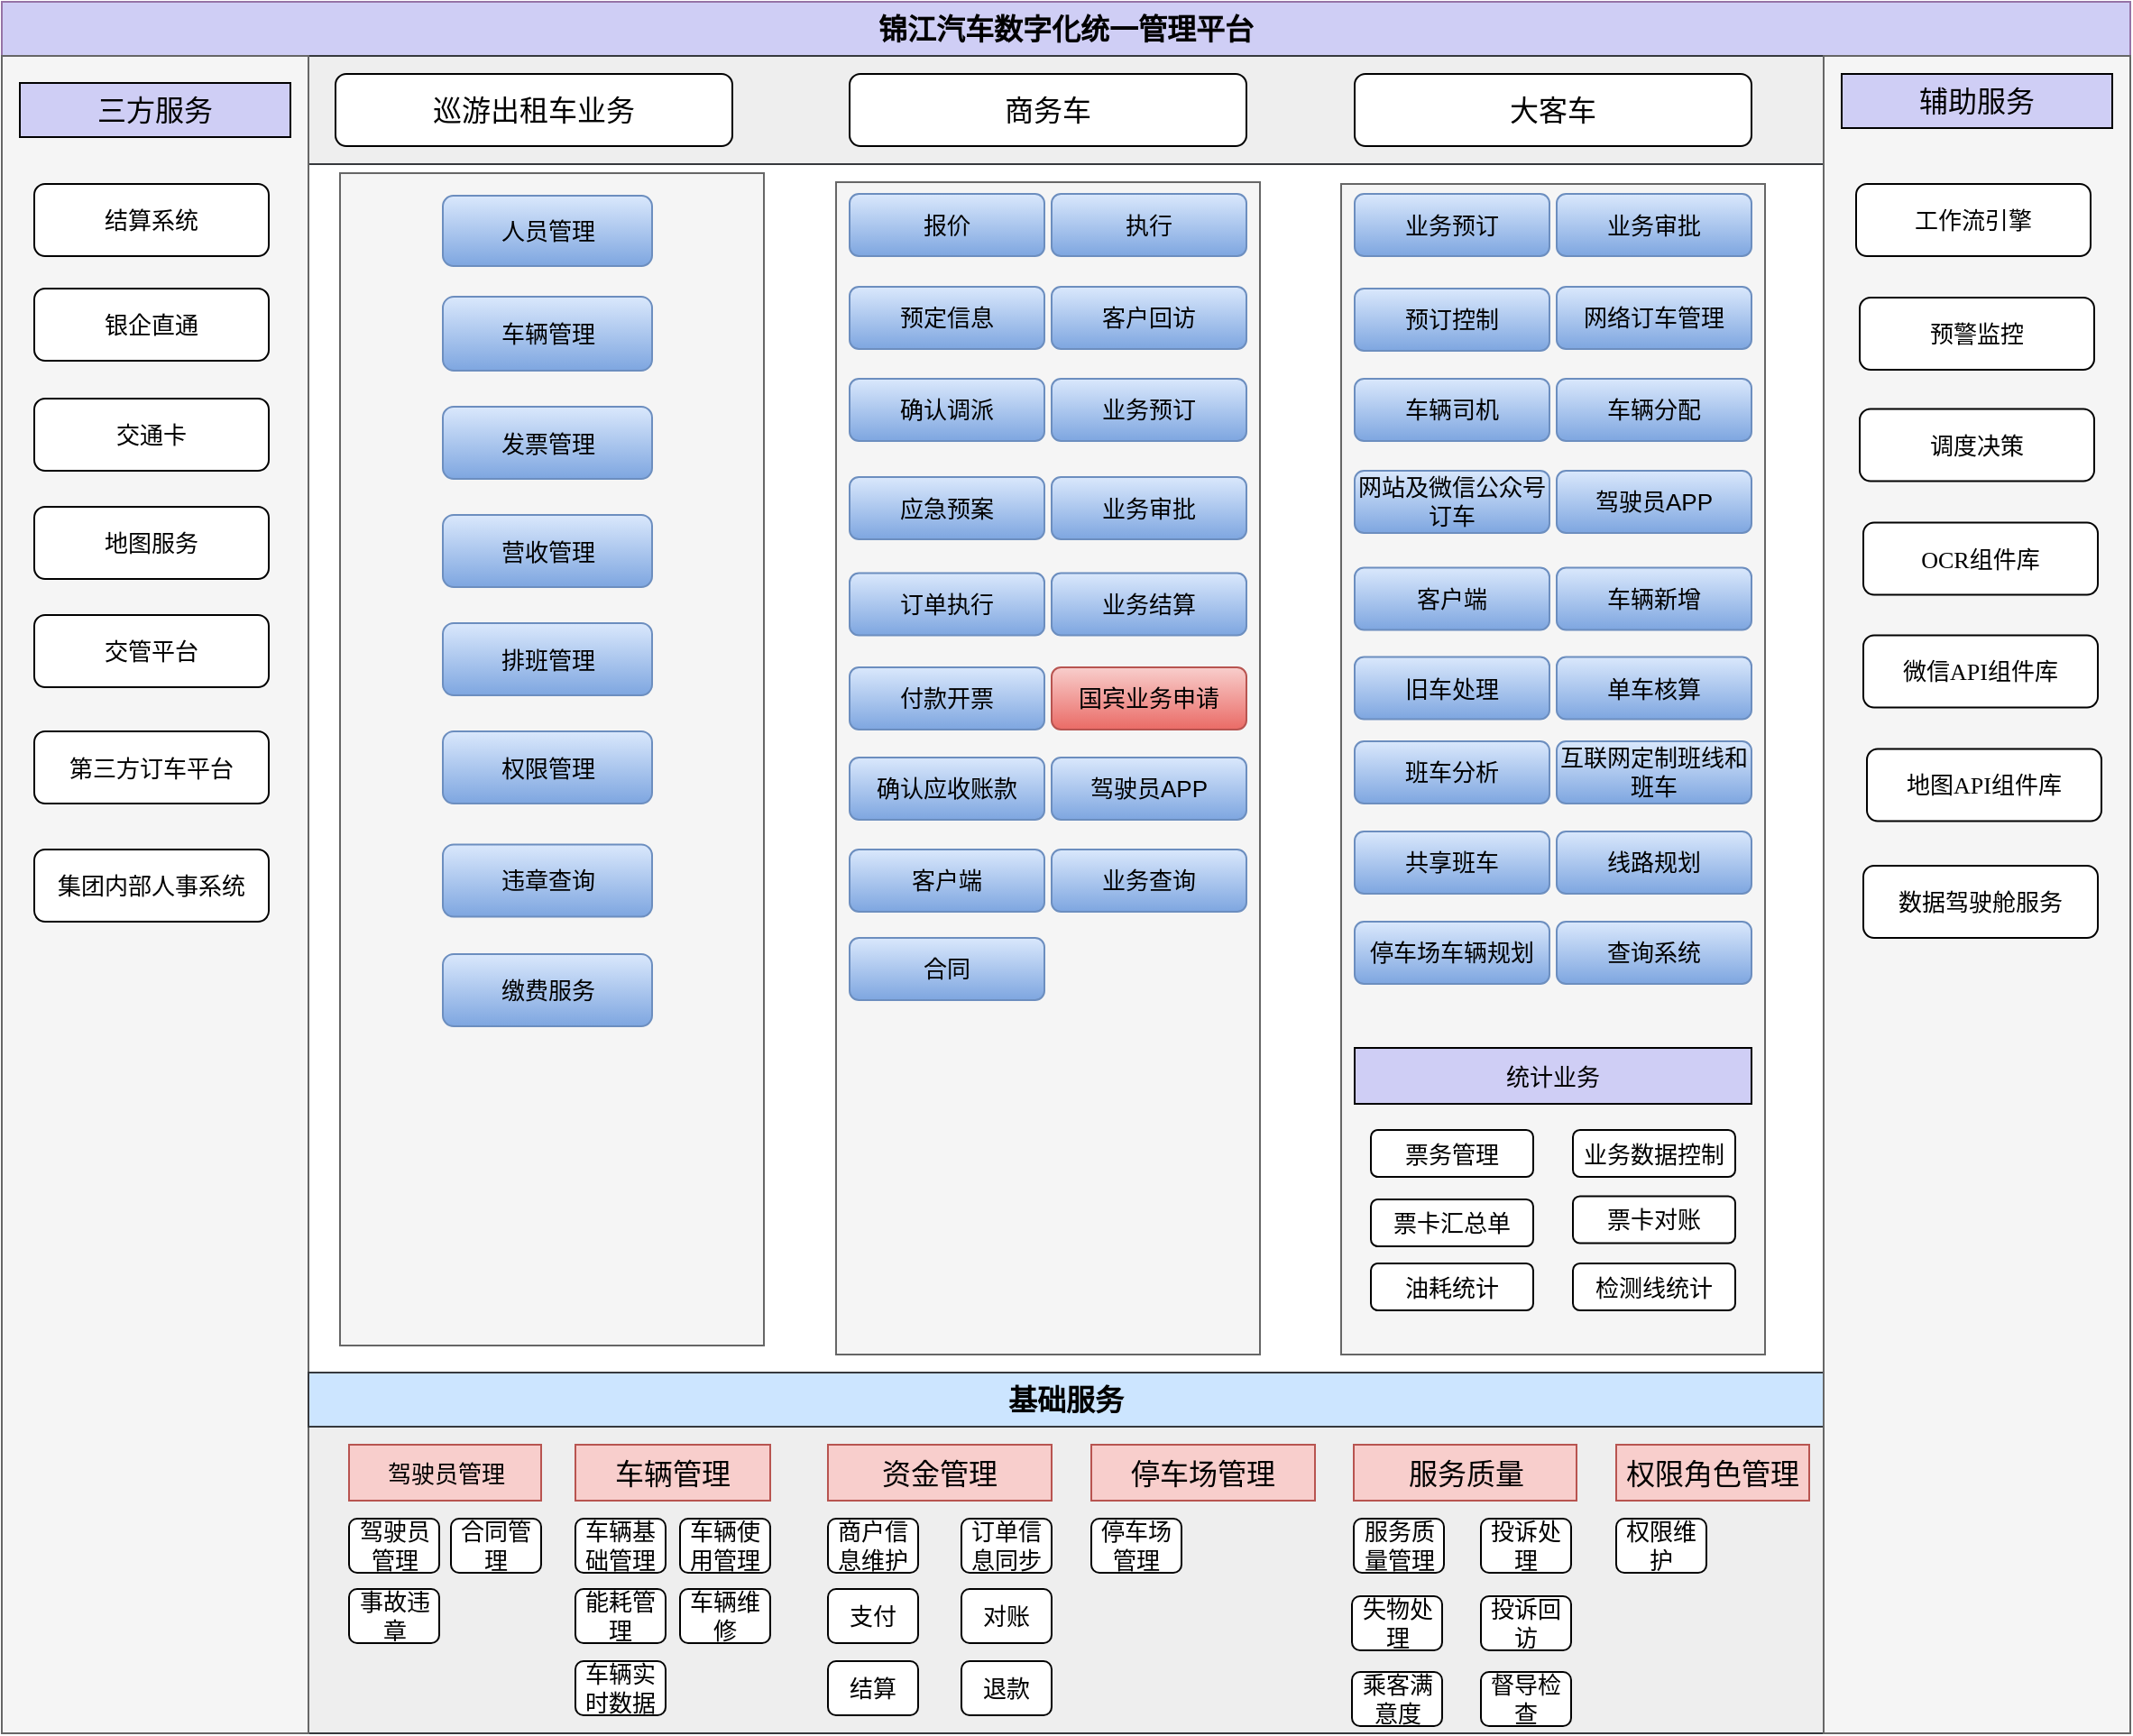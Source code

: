 <mxfile version="17.4.6" type="github">
  <diagram id="PbEHLwvle0bfFOzdE0RF" name="第 1 页">
    <mxGraphModel dx="1422" dy="762" grid="0" gridSize="10" guides="1" tooltips="1" connect="1" arrows="1" fold="1" page="0" pageScale="1" pageWidth="827" pageHeight="1169" math="0" shadow="0">
      <root>
        <mxCell id="0" />
        <mxCell id="1" parent="0" />
        <mxCell id="bQanzyuvM3PR-ToL9I3--1" value="" style="rounded=0;whiteSpace=wrap;html=1;" parent="1" vertex="1">
          <mxGeometry x="220" y="90" width="990" height="960" as="geometry" />
        </mxCell>
        <mxCell id="bQanzyuvM3PR-ToL9I3--2" value="锦江汽车数字化统一管理平台" style="rounded=0;whiteSpace=wrap;html=1;fillColor=#CFCEF5;strokeColor=#9673a6;fontStyle=1;fontSize=16;" parent="1" vertex="1">
          <mxGeometry x="200" y="90" width="1180" height="30" as="geometry" />
        </mxCell>
        <mxCell id="bQanzyuvM3PR-ToL9I3--3" value="" style="rounded=0;whiteSpace=wrap;html=1;fontSize=16;fillColor=#eeeeee;strokeColor=#36393d;" parent="1" vertex="1">
          <mxGeometry x="220" y="120" width="990" height="60" as="geometry" />
        </mxCell>
        <mxCell id="bQanzyuvM3PR-ToL9I3--5" value="巡游出租车业务" style="rounded=1;whiteSpace=wrap;html=1;fontSize=16;" parent="1" vertex="1">
          <mxGeometry x="385" y="130" width="220" height="40" as="geometry" />
        </mxCell>
        <mxCell id="bQanzyuvM3PR-ToL9I3--6" value="商务车" style="rounded=1;whiteSpace=wrap;html=1;fontSize=16;" parent="1" vertex="1">
          <mxGeometry x="670" y="130" width="220" height="40" as="geometry" />
        </mxCell>
        <mxCell id="bQanzyuvM3PR-ToL9I3--7" value="大客车" style="rounded=1;whiteSpace=wrap;html=1;fontSize=16;" parent="1" vertex="1">
          <mxGeometry x="950" y="130" width="220" height="40" as="geometry" />
        </mxCell>
        <mxCell id="bQanzyuvM3PR-ToL9I3--8" value="" style="rounded=0;whiteSpace=wrap;html=1;fontSize=16;fillColor=#eeeeee;strokeColor=#36393d;" parent="1" vertex="1">
          <mxGeometry x="370" y="880" width="840" height="170" as="geometry" />
        </mxCell>
        <mxCell id="bQanzyuvM3PR-ToL9I3--24" value="" style="rounded=0;whiteSpace=wrap;html=1;fontSize=16;fillColor=#f5f5f5;strokeColor=#666666;fontColor=#333333;" parent="1" vertex="1">
          <mxGeometry x="200" y="120" width="170" height="930" as="geometry" />
        </mxCell>
        <mxCell id="bQanzyuvM3PR-ToL9I3--25" value="三方服务" style="rounded=0;whiteSpace=wrap;html=1;fontSize=16;fillColor=#CFCEF5;" parent="1" vertex="1">
          <mxGeometry x="210" y="135" width="150" height="30" as="geometry" />
        </mxCell>
        <mxCell id="bQanzyuvM3PR-ToL9I3--26" value="结算系统" style="rounded=1;whiteSpace=wrap;html=1;fontSize=13;" parent="1" vertex="1">
          <mxGeometry x="218" y="191" width="130" height="40" as="geometry" />
        </mxCell>
        <mxCell id="bQanzyuvM3PR-ToL9I3--27" value="银企直通" style="rounded=1;whiteSpace=wrap;html=1;fontSize=13;" parent="1" vertex="1">
          <mxGeometry x="218" y="249" width="130" height="40" as="geometry" />
        </mxCell>
        <mxCell id="bQanzyuvM3PR-ToL9I3--28" value="交通卡" style="rounded=1;whiteSpace=wrap;html=1;fontSize=13;" parent="1" vertex="1">
          <mxGeometry x="218" y="310" width="130" height="40" as="geometry" />
        </mxCell>
        <mxCell id="bQanzyuvM3PR-ToL9I3--29" value="地图服务" style="rounded=1;whiteSpace=wrap;html=1;fontSize=13;" parent="1" vertex="1">
          <mxGeometry x="218" y="370" width="130" height="40" as="geometry" />
        </mxCell>
        <mxCell id="bQanzyuvM3PR-ToL9I3--30" value="交管平台" style="rounded=1;whiteSpace=wrap;html=1;fontSize=13;" parent="1" vertex="1">
          <mxGeometry x="218" y="430" width="130" height="40" as="geometry" />
        </mxCell>
        <mxCell id="bQanzyuvM3PR-ToL9I3--45" value="" style="rounded=0;whiteSpace=wrap;html=1;fontSize=13;fillColor=#f5f5f5;strokeColor=#666666;fontColor=#333333;" parent="1" vertex="1">
          <mxGeometry x="387.5" y="185" width="235" height="650" as="geometry" />
        </mxCell>
        <mxCell id="bQanzyuvM3PR-ToL9I3--34" value="人员管理" style="rounded=1;whiteSpace=wrap;html=1;fontSize=13;fillColor=#dae8fc;strokeColor=#6c8ebf;gradientColor=#7ea6e0;" parent="1" vertex="1">
          <mxGeometry x="444.5" y="197.5" width="116" height="39" as="geometry" />
        </mxCell>
        <mxCell id="bQanzyuvM3PR-ToL9I3--35" value="车辆管理" style="rounded=1;whiteSpace=wrap;html=1;fontSize=13;fillColor=#dae8fc;strokeColor=#6c8ebf;gradientColor=#7ea6e0;" parent="1" vertex="1">
          <mxGeometry x="444.5" y="253.5" width="116" height="41" as="geometry" />
        </mxCell>
        <mxCell id="bQanzyuvM3PR-ToL9I3--36" value="发票管理" style="rounded=1;whiteSpace=wrap;html=1;fontSize=13;fillColor=#dae8fc;strokeColor=#6c8ebf;gradientColor=#7ea6e0;" parent="1" vertex="1">
          <mxGeometry x="444.5" y="314.5" width="116" height="40" as="geometry" />
        </mxCell>
        <mxCell id="bQanzyuvM3PR-ToL9I3--37" value="营收管理" style="rounded=1;whiteSpace=wrap;html=1;fontSize=13;fillColor=#dae8fc;strokeColor=#6c8ebf;gradientColor=#7ea6e0;" parent="1" vertex="1">
          <mxGeometry x="444.5" y="374.5" width="116" height="40" as="geometry" />
        </mxCell>
        <mxCell id="bQanzyuvM3PR-ToL9I3--38" value="排班管理" style="rounded=1;whiteSpace=wrap;html=1;fontSize=13;fillColor=#dae8fc;strokeColor=#6c8ebf;gradientColor=#7ea6e0;" parent="1" vertex="1">
          <mxGeometry x="444.5" y="434.5" width="116" height="40" as="geometry" />
        </mxCell>
        <mxCell id="bQanzyuvM3PR-ToL9I3--39" value="权限管理" style="rounded=1;whiteSpace=wrap;html=1;fontSize=13;fillColor=#dae8fc;strokeColor=#6c8ebf;gradientColor=#7ea6e0;" parent="1" vertex="1">
          <mxGeometry x="444.5" y="494.5" width="116" height="40" as="geometry" />
        </mxCell>
        <mxCell id="bQanzyuvM3PR-ToL9I3--46" value="第三方订车平台" style="rounded=1;whiteSpace=wrap;html=1;fontSize=13;" parent="1" vertex="1">
          <mxGeometry x="218" y="494.5" width="130" height="40" as="geometry" />
        </mxCell>
        <mxCell id="bQanzyuvM3PR-ToL9I3--47" value="" style="rounded=0;whiteSpace=wrap;html=1;fontSize=13;fillColor=#f5f5f5;strokeColor=#666666;fontColor=#333333;" parent="1" vertex="1">
          <mxGeometry x="662.5" y="190" width="235" height="650" as="geometry" />
        </mxCell>
        <mxCell id="bQanzyuvM3PR-ToL9I3--48" value="报价" style="rounded=1;whiteSpace=wrap;html=1;fontSize=13;fillColor=#dae8fc;strokeColor=#6c8ebf;gradientColor=#7ea6e0;" parent="1" vertex="1">
          <mxGeometry x="670" y="196.5" width="108" height="34.5" as="geometry" />
        </mxCell>
        <mxCell id="bQanzyuvM3PR-ToL9I3--49" value="预定信息" style="rounded=1;whiteSpace=wrap;html=1;fontSize=13;fillColor=#dae8fc;strokeColor=#6c8ebf;gradientColor=#7ea6e0;" parent="1" vertex="1">
          <mxGeometry x="670" y="248" width="108" height="34.5" as="geometry" />
        </mxCell>
        <mxCell id="bQanzyuvM3PR-ToL9I3--50" value="确认调派" style="rounded=1;whiteSpace=wrap;html=1;fontSize=13;fillColor=#dae8fc;strokeColor=#6c8ebf;gradientColor=#7ea6e0;" parent="1" vertex="1">
          <mxGeometry x="670" y="299" width="108" height="34.5" as="geometry" />
        </mxCell>
        <mxCell id="bQanzyuvM3PR-ToL9I3--51" value="应急预案" style="rounded=1;whiteSpace=wrap;html=1;fontSize=13;fillColor=#dae8fc;strokeColor=#6c8ebf;gradientColor=#7ea6e0;" parent="1" vertex="1">
          <mxGeometry x="670" y="353.5" width="108" height="34.5" as="geometry" />
        </mxCell>
        <mxCell id="bQanzyuvM3PR-ToL9I3--52" value="付款开票" style="rounded=1;whiteSpace=wrap;html=1;fontSize=13;fillColor=#dae8fc;strokeColor=#6c8ebf;gradientColor=#7ea6e0;" parent="1" vertex="1">
          <mxGeometry x="670" y="459" width="108" height="34.5" as="geometry" />
        </mxCell>
        <mxCell id="bQanzyuvM3PR-ToL9I3--53" value="确认应收账款" style="rounded=1;whiteSpace=wrap;html=1;fontSize=13;fillColor=#dae8fc;strokeColor=#6c8ebf;gradientColor=#7ea6e0;" parent="1" vertex="1">
          <mxGeometry x="670" y="509" width="108" height="34.5" as="geometry" />
        </mxCell>
        <mxCell id="bQanzyuvM3PR-ToL9I3--56" value="合同" style="rounded=1;whiteSpace=wrap;html=1;fontSize=13;fillColor=#dae8fc;strokeColor=#6c8ebf;gradientColor=#7ea6e0;" parent="1" vertex="1">
          <mxGeometry x="670" y="609" width="108" height="34.5" as="geometry" />
        </mxCell>
        <mxCell id="bQanzyuvM3PR-ToL9I3--57" value="订单执行" style="rounded=1;whiteSpace=wrap;html=1;fontSize=13;fillColor=#dae8fc;strokeColor=#6c8ebf;gradientColor=#7ea6e0;" parent="1" vertex="1">
          <mxGeometry x="670" y="406.75" width="108" height="34.5" as="geometry" />
        </mxCell>
        <mxCell id="bQanzyuvM3PR-ToL9I3--58" value="执行" style="rounded=1;whiteSpace=wrap;html=1;fontSize=13;fillColor=#dae8fc;strokeColor=#6c8ebf;gradientColor=#7ea6e0;" parent="1" vertex="1">
          <mxGeometry x="782" y="196.5" width="108" height="34.5" as="geometry" />
        </mxCell>
        <mxCell id="bQanzyuvM3PR-ToL9I3--59" value="客户回访" style="rounded=1;whiteSpace=wrap;html=1;fontSize=13;fillColor=#dae8fc;strokeColor=#6c8ebf;gradientColor=#7ea6e0;" parent="1" vertex="1">
          <mxGeometry x="782" y="248" width="108" height="34.5" as="geometry" />
        </mxCell>
        <mxCell id="bQanzyuvM3PR-ToL9I3--60" value="业务预订" style="rounded=1;whiteSpace=wrap;html=1;fontSize=13;fillColor=#dae8fc;strokeColor=#6c8ebf;gradientColor=#7ea6e0;" parent="1" vertex="1">
          <mxGeometry x="782" y="299" width="108" height="34.5" as="geometry" />
        </mxCell>
        <mxCell id="bQanzyuvM3PR-ToL9I3--61" value="业务审批" style="rounded=1;whiteSpace=wrap;html=1;fontSize=13;fillColor=#dae8fc;strokeColor=#6c8ebf;gradientColor=#7ea6e0;" parent="1" vertex="1">
          <mxGeometry x="782" y="353.5" width="108" height="34.5" as="geometry" />
        </mxCell>
        <mxCell id="bQanzyuvM3PR-ToL9I3--62" value="业务结算" style="rounded=1;whiteSpace=wrap;html=1;fontSize=13;fillColor=#dae8fc;strokeColor=#6c8ebf;gradientColor=#7ea6e0;" parent="1" vertex="1">
          <mxGeometry x="782" y="406.75" width="108" height="34.5" as="geometry" />
        </mxCell>
        <mxCell id="bQanzyuvM3PR-ToL9I3--63" value="国宾业务申请" style="rounded=1;whiteSpace=wrap;html=1;fontSize=13;fillColor=#f8cecc;strokeColor=#b85450;gradientColor=#ea6b66;" parent="1" vertex="1">
          <mxGeometry x="782" y="459" width="108" height="34.5" as="geometry" />
        </mxCell>
        <mxCell id="bQanzyuvM3PR-ToL9I3--64" value="驾驶员APP" style="rounded=1;whiteSpace=wrap;html=1;fontSize=13;fillColor=#dae8fc;strokeColor=#6c8ebf;gradientColor=#7ea6e0;" parent="1" vertex="1">
          <mxGeometry x="782" y="509" width="108" height="34.5" as="geometry" />
        </mxCell>
        <mxCell id="bQanzyuvM3PR-ToL9I3--65" value="业务查询　" style="rounded=1;whiteSpace=wrap;html=1;fontSize=13;fillColor=#dae8fc;strokeColor=#6c8ebf;gradientColor=#7ea6e0;" parent="1" vertex="1">
          <mxGeometry x="782" y="560" width="108" height="34.5" as="geometry" />
        </mxCell>
        <mxCell id="bQanzyuvM3PR-ToL9I3--66" value="" style="rounded=0;whiteSpace=wrap;html=1;fontSize=13;fillColor=#f5f5f5;strokeColor=#666666;fontColor=#333333;" parent="1" vertex="1">
          <mxGeometry x="942.5" y="191" width="235" height="649" as="geometry" />
        </mxCell>
        <mxCell id="bQanzyuvM3PR-ToL9I3--67" value="业务预订" style="rounded=1;whiteSpace=wrap;html=1;fontSize=13;fillColor=#dae8fc;strokeColor=#6c8ebf;gradientColor=#7ea6e0;" parent="1" vertex="1">
          <mxGeometry x="950" y="196.5" width="108" height="34.5" as="geometry" />
        </mxCell>
        <mxCell id="bQanzyuvM3PR-ToL9I3--68" value="业务审批" style="rounded=1;whiteSpace=wrap;html=1;fontSize=13;fillColor=#dae8fc;strokeColor=#6c8ebf;gradientColor=#7ea6e0;" parent="1" vertex="1">
          <mxGeometry x="1062" y="196.5" width="108" height="34.5" as="geometry" />
        </mxCell>
        <mxCell id="bQanzyuvM3PR-ToL9I3--72" value="预订控制" style="rounded=1;whiteSpace=wrap;html=1;fontSize=13;fillColor=#dae8fc;strokeColor=#6c8ebf;gradientColor=#7ea6e0;" parent="1" vertex="1">
          <mxGeometry x="950" y="249" width="108" height="34.5" as="geometry" />
        </mxCell>
        <mxCell id="bQanzyuvM3PR-ToL9I3--73" value="网络订车管理" style="rounded=1;whiteSpace=wrap;html=1;fontSize=13;fillColor=#dae8fc;strokeColor=#6c8ebf;gradientColor=#7ea6e0;" parent="1" vertex="1">
          <mxGeometry x="1062" y="248" width="108" height="34.5" as="geometry" />
        </mxCell>
        <mxCell id="bQanzyuvM3PR-ToL9I3--74" value="车辆司机" style="rounded=1;whiteSpace=wrap;html=1;fontSize=13;fillColor=#dae8fc;strokeColor=#6c8ebf;gradientColor=#7ea6e0;" parent="1" vertex="1">
          <mxGeometry x="950" y="299" width="108" height="34.5" as="geometry" />
        </mxCell>
        <mxCell id="bQanzyuvM3PR-ToL9I3--75" value="车辆分配" style="rounded=1;whiteSpace=wrap;html=1;fontSize=13;fillColor=#dae8fc;strokeColor=#6c8ebf;gradientColor=#7ea6e0;" parent="1" vertex="1">
          <mxGeometry x="1062" y="299" width="108" height="34.5" as="geometry" />
        </mxCell>
        <mxCell id="bQanzyuvM3PR-ToL9I3--76" value="网站及微信公众号订车" style="rounded=1;whiteSpace=wrap;html=1;fontSize=13;fillColor=#dae8fc;strokeColor=#6c8ebf;gradientColor=#7ea6e0;" parent="1" vertex="1">
          <mxGeometry x="950" y="350" width="108" height="34.5" as="geometry" />
        </mxCell>
        <mxCell id="bQanzyuvM3PR-ToL9I3--77" value="驾驶员APP" style="rounded=1;whiteSpace=wrap;html=1;fontSize=13;fillColor=#dae8fc;strokeColor=#6c8ebf;gradientColor=#7ea6e0;" parent="1" vertex="1">
          <mxGeometry x="1062" y="350" width="108" height="34.5" as="geometry" />
        </mxCell>
        <mxCell id="bQanzyuvM3PR-ToL9I3--78" value="客户端" style="rounded=1;whiteSpace=wrap;html=1;fontSize=13;fillColor=#dae8fc;strokeColor=#6c8ebf;gradientColor=#7ea6e0;" parent="1" vertex="1">
          <mxGeometry x="670" y="560" width="108" height="34.5" as="geometry" />
        </mxCell>
        <mxCell id="bQanzyuvM3PR-ToL9I3--79" value="客户端" style="rounded=1;whiteSpace=wrap;html=1;fontSize=13;fillColor=#dae8fc;strokeColor=#6c8ebf;gradientColor=#7ea6e0;" parent="1" vertex="1">
          <mxGeometry x="950" y="403.75" width="108" height="34.5" as="geometry" />
        </mxCell>
        <mxCell id="bQanzyuvM3PR-ToL9I3--80" value="统计业务" style="rounded=0;whiteSpace=wrap;html=1;fontSize=13;fillColor=#CFCEF5;" parent="1" vertex="1">
          <mxGeometry x="950" y="670" width="220" height="31" as="geometry" />
        </mxCell>
        <mxCell id="bQanzyuvM3PR-ToL9I3--81" value="票务管理" style="rounded=1;whiteSpace=wrap;html=1;fontSize=13;" parent="1" vertex="1">
          <mxGeometry x="959" y="715.5" width="90" height="26" as="geometry" />
        </mxCell>
        <mxCell id="bQanzyuvM3PR-ToL9I3--82" value="业务数据控制" style="rounded=1;whiteSpace=wrap;html=1;fontSize=13;" parent="1" vertex="1">
          <mxGeometry x="1071" y="715.5" width="90" height="26" as="geometry" />
        </mxCell>
        <mxCell id="bQanzyuvM3PR-ToL9I3--83" value="票卡汇总单" style="rounded=1;whiteSpace=wrap;html=1;fontSize=13;" parent="1" vertex="1">
          <mxGeometry x="959" y="754" width="90" height="26" as="geometry" />
        </mxCell>
        <mxCell id="bQanzyuvM3PR-ToL9I3--84" value="票卡对账" style="rounded=1;whiteSpace=wrap;html=1;fontSize=13;" parent="1" vertex="1">
          <mxGeometry x="1071" y="752.25" width="90" height="26" as="geometry" />
        </mxCell>
        <mxCell id="bQanzyuvM3PR-ToL9I3--85" value="油耗统计" style="rounded=1;whiteSpace=wrap;html=1;fontSize=13;" parent="1" vertex="1">
          <mxGeometry x="959" y="789.5" width="90" height="26" as="geometry" />
        </mxCell>
        <mxCell id="bQanzyuvM3PR-ToL9I3--86" value="检测线统计" style="rounded=1;whiteSpace=wrap;html=1;fontSize=13;" parent="1" vertex="1">
          <mxGeometry x="1071" y="789.5" width="90" height="26" as="geometry" />
        </mxCell>
        <mxCell id="bQanzyuvM3PR-ToL9I3--87" value="车辆新增" style="rounded=1;whiteSpace=wrap;html=1;fontSize=13;fillColor=#dae8fc;strokeColor=#6c8ebf;gradientColor=#7ea6e0;" parent="1" vertex="1">
          <mxGeometry x="1062" y="403.75" width="108" height="34.5" as="geometry" />
        </mxCell>
        <mxCell id="bQanzyuvM3PR-ToL9I3--89" value="旧车处理" style="rounded=1;whiteSpace=wrap;html=1;fontSize=13;fillColor=#dae8fc;strokeColor=#6c8ebf;gradientColor=#7ea6e0;" parent="1" vertex="1">
          <mxGeometry x="950" y="453.25" width="108" height="34.5" as="geometry" />
        </mxCell>
        <mxCell id="bQanzyuvM3PR-ToL9I3--90" value="单车核算" style="rounded=1;whiteSpace=wrap;html=1;fontSize=13;fillColor=#dae8fc;strokeColor=#6c8ebf;gradientColor=#7ea6e0;" parent="1" vertex="1">
          <mxGeometry x="1062" y="453.25" width="108" height="34.5" as="geometry" />
        </mxCell>
        <mxCell id="bQanzyuvM3PR-ToL9I3--91" value="班车分析" style="rounded=1;whiteSpace=wrap;html=1;fontSize=13;fillColor=#dae8fc;strokeColor=#6c8ebf;gradientColor=#7ea6e0;" parent="1" vertex="1">
          <mxGeometry x="950" y="500" width="108" height="34.5" as="geometry" />
        </mxCell>
        <mxCell id="bQanzyuvM3PR-ToL9I3--92" value="互联网定制班线和班车" style="rounded=1;whiteSpace=wrap;html=1;fontSize=13;fillColor=#dae8fc;strokeColor=#6c8ebf;gradientColor=#7ea6e0;" parent="1" vertex="1">
          <mxGeometry x="1062" y="500" width="108" height="34.5" as="geometry" />
        </mxCell>
        <mxCell id="bQanzyuvM3PR-ToL9I3--94" value="共享班车" style="rounded=1;whiteSpace=wrap;html=1;fontSize=13;fillColor=#dae8fc;strokeColor=#6c8ebf;gradientColor=#7ea6e0;" parent="1" vertex="1">
          <mxGeometry x="950" y="550" width="108" height="34.5" as="geometry" />
        </mxCell>
        <mxCell id="bQanzyuvM3PR-ToL9I3--95" value="线路规划" style="rounded=1;whiteSpace=wrap;html=1;fontSize=13;fillColor=#dae8fc;strokeColor=#6c8ebf;gradientColor=#7ea6e0;" parent="1" vertex="1">
          <mxGeometry x="1062" y="550" width="108" height="34.5" as="geometry" />
        </mxCell>
        <mxCell id="bQanzyuvM3PR-ToL9I3--96" value="基础服务" style="rounded=0;whiteSpace=wrap;html=1;fillColor=#cce5ff;strokeColor=#36393d;fontStyle=1;fontSize=16;" parent="1" vertex="1">
          <mxGeometry x="370" y="850" width="840" height="30" as="geometry" />
        </mxCell>
        <mxCell id="bQanzyuvM3PR-ToL9I3--99" value="停车场车辆规划" style="rounded=1;whiteSpace=wrap;html=1;fontSize=13;fillColor=#dae8fc;strokeColor=#6c8ebf;gradientColor=#7ea6e0;" parent="1" vertex="1">
          <mxGeometry x="950" y="600" width="108" height="34.5" as="geometry" />
        </mxCell>
        <mxCell id="bQanzyuvM3PR-ToL9I3--100" value="查询系统" style="rounded=1;whiteSpace=wrap;html=1;fontSize=13;fillColor=#dae8fc;strokeColor=#6c8ebf;gradientColor=#7ea6e0;" parent="1" vertex="1">
          <mxGeometry x="1062" y="600" width="108" height="34.5" as="geometry" />
        </mxCell>
        <mxCell id="bQanzyuvM3PR-ToL9I3--101" value="驾驶员管理" style="rounded=0;whiteSpace=wrap;html=1;fontSize=13;fillColor=#f8cecc;strokeColor=#b85450;" parent="1" vertex="1">
          <mxGeometry x="392.5" y="890" width="106.5" height="31" as="geometry" />
        </mxCell>
        <mxCell id="bQanzyuvM3PR-ToL9I3--102" value="&lt;span style=&quot;font-size: 16px&quot;&gt;停车场管理&lt;/span&gt;" style="rounded=0;whiteSpace=wrap;html=1;fontSize=13;fillColor=#f8cecc;strokeColor=#b85450;" parent="1" vertex="1">
          <mxGeometry x="804" y="890" width="124" height="31" as="geometry" />
        </mxCell>
        <mxCell id="bQanzyuvM3PR-ToL9I3--104" value="驾驶员管理" style="rounded=1;whiteSpace=wrap;html=1;fontSize=13;" parent="1" vertex="1">
          <mxGeometry x="392.5" y="931" width="50" height="30" as="geometry" />
        </mxCell>
        <mxCell id="bQanzyuvM3PR-ToL9I3--105" value="合同管理" style="rounded=1;whiteSpace=wrap;html=1;fontSize=13;" parent="1" vertex="1">
          <mxGeometry x="449" y="931" width="50" height="30" as="geometry" />
        </mxCell>
        <mxCell id="bQanzyuvM3PR-ToL9I3--106" value="事故违章" style="rounded=1;whiteSpace=wrap;html=1;fontSize=13;" parent="1" vertex="1">
          <mxGeometry x="392.5" y="970" width="50" height="30" as="geometry" />
        </mxCell>
        <mxCell id="bQanzyuvM3PR-ToL9I3--107" value="停车场管理" style="rounded=1;whiteSpace=wrap;html=1;fontSize=13;" parent="1" vertex="1">
          <mxGeometry x="804" y="931" width="50" height="30" as="geometry" />
        </mxCell>
        <mxCell id="bQanzyuvM3PR-ToL9I3--110" value="失物处理" style="rounded=1;whiteSpace=wrap;html=1;fontSize=13;" parent="1" vertex="1">
          <mxGeometry x="948.5" y="974" width="50" height="30" as="geometry" />
        </mxCell>
        <mxCell id="bQanzyuvM3PR-ToL9I3--111" value="投诉回访" style="rounded=1;whiteSpace=wrap;html=1;fontSize=13;" parent="1" vertex="1">
          <mxGeometry x="1020" y="974" width="50" height="30" as="geometry" />
        </mxCell>
        <mxCell id="bQanzyuvM3PR-ToL9I3--112" value="乘客满意度" style="rounded=1;whiteSpace=wrap;html=1;fontSize=13;" parent="1" vertex="1">
          <mxGeometry x="948.5" y="1016" width="50" height="30" as="geometry" />
        </mxCell>
        <mxCell id="bQanzyuvM3PR-ToL9I3--113" value="督导检查" style="rounded=1;whiteSpace=wrap;html=1;fontSize=13;" parent="1" vertex="1">
          <mxGeometry x="1020" y="1016" width="50" height="30" as="geometry" />
        </mxCell>
        <mxCell id="bQanzyuvM3PR-ToL9I3--114" value="&lt;span style=&quot;font-size: 16px&quot;&gt;车辆管理&lt;/span&gt;" style="rounded=0;whiteSpace=wrap;html=1;fontSize=13;fillColor=#f8cecc;strokeColor=#b85450;" parent="1" vertex="1">
          <mxGeometry x="518" y="890" width="108" height="31" as="geometry" />
        </mxCell>
        <mxCell id="bQanzyuvM3PR-ToL9I3--115" value="车辆基础管理" style="rounded=1;whiteSpace=wrap;html=1;fontSize=13;" parent="1" vertex="1">
          <mxGeometry x="518" y="931" width="50" height="30" as="geometry" />
        </mxCell>
        <mxCell id="bQanzyuvM3PR-ToL9I3--116" value="车辆使用管理" style="rounded=1;whiteSpace=wrap;html=1;fontSize=13;" parent="1" vertex="1">
          <mxGeometry x="576" y="931" width="50" height="30" as="geometry" />
        </mxCell>
        <mxCell id="bQanzyuvM3PR-ToL9I3--117" value="能耗管理" style="rounded=1;whiteSpace=wrap;html=1;fontSize=13;" parent="1" vertex="1">
          <mxGeometry x="518" y="970" width="50" height="30" as="geometry" />
        </mxCell>
        <mxCell id="bQanzyuvM3PR-ToL9I3--118" value="车辆维修" style="rounded=1;whiteSpace=wrap;html=1;fontSize=13;" parent="1" vertex="1">
          <mxGeometry x="576" y="970" width="50" height="30" as="geometry" />
        </mxCell>
        <mxCell id="bQanzyuvM3PR-ToL9I3--119" value="车辆实时数据" style="rounded=1;whiteSpace=wrap;html=1;fontSize=13;" parent="1" vertex="1">
          <mxGeometry x="518" y="1010" width="50" height="30" as="geometry" />
        </mxCell>
        <mxCell id="bQanzyuvM3PR-ToL9I3--128" value="&lt;span style=&quot;font-size: 16px&quot;&gt;服务质量&lt;/span&gt;" style="rounded=0;whiteSpace=wrap;html=1;fontSize=13;fillColor=#f8cecc;strokeColor=#b85450;" parent="1" vertex="1">
          <mxGeometry x="949.5" y="890" width="123.5" height="31" as="geometry" />
        </mxCell>
        <mxCell id="bQanzyuvM3PR-ToL9I3--129" value="服务质量管理" style="rounded=1;whiteSpace=wrap;html=1;fontSize=13;" parent="1" vertex="1">
          <mxGeometry x="949.5" y="931" width="50" height="30" as="geometry" />
        </mxCell>
        <mxCell id="bQanzyuvM3PR-ToL9I3--130" value="投诉处理" style="rounded=1;whiteSpace=wrap;html=1;fontSize=13;" parent="1" vertex="1">
          <mxGeometry x="1020" y="931" width="50" height="30" as="geometry" />
        </mxCell>
        <mxCell id="bQanzyuvM3PR-ToL9I3--132" value="&lt;span style=&quot;font-size: 16px&quot;&gt;权限角色管理&lt;/span&gt;" style="rounded=0;whiteSpace=wrap;html=1;fontSize=13;fillColor=#f8cecc;strokeColor=#b85450;" parent="1" vertex="1">
          <mxGeometry x="1095" y="890" width="107" height="31" as="geometry" />
        </mxCell>
        <mxCell id="bQanzyuvM3PR-ToL9I3--133" value="权限维护" style="rounded=1;whiteSpace=wrap;html=1;fontSize=13;" parent="1" vertex="1">
          <mxGeometry x="1095" y="931" width="50" height="30" as="geometry" />
        </mxCell>
        <mxCell id="bQanzyuvM3PR-ToL9I3--134" value="" style="rounded=0;whiteSpace=wrap;html=1;fontSize=13;fillColor=#f5f5f5;fontColor=#333333;strokeColor=#666666;" parent="1" vertex="1">
          <mxGeometry x="1210" y="120" width="170" height="930" as="geometry" />
        </mxCell>
        <mxCell id="bQanzyuvM3PR-ToL9I3--135" value="辅助服务" style="rounded=0;whiteSpace=wrap;html=1;fontSize=16;fillColor=#CFCEF5;" parent="1" vertex="1">
          <mxGeometry x="1220" y="130" width="150" height="30" as="geometry" />
        </mxCell>
        <mxCell id="ZADM2jKMoyXwHcdbe6bZ-1" value="&lt;p class=&quot;MsoNormal&quot; style=&quot;font-size: 13px;&quot;&gt;&lt;span style=&quot;font-size: 13px;&quot;&gt;&lt;font style=&quot;font-size: 13px;&quot;&gt;工作流引擎&lt;/font&gt;&lt;/span&gt;&lt;/p&gt;" style="rounded=1;whiteSpace=wrap;html=1;fontSize=13;fontFamily=Verdana;" parent="1" vertex="1">
          <mxGeometry x="1228" y="191" width="130" height="40" as="geometry" />
        </mxCell>
        <mxCell id="ZADM2jKMoyXwHcdbe6bZ-2" value="&lt;p class=&quot;MsoNormal&quot; style=&quot;font-size: 13px;&quot;&gt;&lt;span style=&quot;font-size: 13px;&quot;&gt;&lt;font style=&quot;font-size: 13px;&quot;&gt;预警监控&lt;/font&gt;&lt;/span&gt;&lt;/p&gt;" style="rounded=1;whiteSpace=wrap;html=1;fontSize=13;fontFamily=Verdana;" parent="1" vertex="1">
          <mxGeometry x="1230" y="254" width="130" height="40" as="geometry" />
        </mxCell>
        <mxCell id="ZADM2jKMoyXwHcdbe6bZ-3" value="&lt;p class=&quot;MsoNormal&quot; style=&quot;font-size: 13px;&quot;&gt;&lt;span style=&quot;font-size: 13px;&quot;&gt;&lt;font style=&quot;font-size: 13px;&quot;&gt;调度决策&lt;/font&gt;&lt;/span&gt;&lt;/p&gt;" style="rounded=1;whiteSpace=wrap;html=1;fontSize=13;fontFamily=Verdana;" parent="1" vertex="1">
          <mxGeometry x="1230" y="315.75" width="130" height="40" as="geometry" />
        </mxCell>
        <mxCell id="ZADM2jKMoyXwHcdbe6bZ-4" value="&lt;p class=&quot;MsoNormal&quot; style=&quot;font-size: 13px;&quot;&gt;&lt;span style=&quot;font-size: 13px;&quot;&gt;&lt;font style=&quot;font-size: 13px;&quot;&gt;OCR组件库&lt;/font&gt;&lt;/span&gt;&lt;/p&gt;" style="rounded=1;whiteSpace=wrap;html=1;fontSize=13;fontFamily=Verdana;" parent="1" vertex="1">
          <mxGeometry x="1232" y="378.75" width="130" height="40" as="geometry" />
        </mxCell>
        <mxCell id="ZADM2jKMoyXwHcdbe6bZ-5" value="&lt;p class=&quot;MsoNormal&quot; style=&quot;font-size: 13px;&quot;&gt;&lt;span style=&quot;font-size: 13px;&quot;&gt;&lt;font style=&quot;font-size: 13px;&quot;&gt;微信&lt;/font&gt;API组件库&lt;/span&gt;&lt;/p&gt;" style="rounded=1;whiteSpace=wrap;html=1;fontSize=13;fontFamily=Verdana;" parent="1" vertex="1">
          <mxGeometry x="1232" y="441.25" width="130" height="40" as="geometry" />
        </mxCell>
        <mxCell id="ZADM2jKMoyXwHcdbe6bZ-6" value="&lt;p class=&quot;MsoNormal&quot; style=&quot;font-size: 13px;&quot;&gt;&lt;span style=&quot;font-size: 13px;&quot;&gt;&lt;font style=&quot;font-size: 13px;&quot;&gt;地图&lt;/font&gt;API组件库&lt;/span&gt;&lt;/p&gt;" style="rounded=1;whiteSpace=wrap;html=1;fontSize=13;fontFamily=Verdana;" parent="1" vertex="1">
          <mxGeometry x="1234" y="504.25" width="130" height="40" as="geometry" />
        </mxCell>
        <mxCell id="ZADM2jKMoyXwHcdbe6bZ-7" value="&lt;p class=&quot;MsoNormal&quot; style=&quot;font-size: 13px;&quot;&gt;&lt;span style=&quot;font-size: 13px;&quot;&gt;&lt;font style=&quot;font-size: 13px;&quot;&gt;数据驾驶舱服务&lt;/font&gt;&lt;/span&gt;&lt;/p&gt;" style="rounded=1;whiteSpace=wrap;html=1;fontSize=13;fontFamily=Verdana;" parent="1" vertex="1">
          <mxGeometry x="1232" y="569" width="130" height="40" as="geometry" />
        </mxCell>
        <mxCell id="ZADM2jKMoyXwHcdbe6bZ-8" value="集团内部人事系统" style="rounded=1;whiteSpace=wrap;html=1;fontSize=13;" parent="1" vertex="1">
          <mxGeometry x="218" y="560" width="130" height="40" as="geometry" />
        </mxCell>
        <mxCell id="ZADM2jKMoyXwHcdbe6bZ-10" value="违章查询" style="rounded=1;whiteSpace=wrap;html=1;fontSize=13;fillColor=#dae8fc;strokeColor=#6c8ebf;gradientColor=#7ea6e0;" parent="1" vertex="1">
          <mxGeometry x="444.5" y="557.25" width="116" height="40" as="geometry" />
        </mxCell>
        <mxCell id="ZADM2jKMoyXwHcdbe6bZ-11" value="缴费服务" style="rounded=1;whiteSpace=wrap;html=1;fontSize=13;fillColor=#dae8fc;strokeColor=#6c8ebf;gradientColor=#7ea6e0;" parent="1" vertex="1">
          <mxGeometry x="444.5" y="618" width="116" height="40" as="geometry" />
        </mxCell>
        <mxCell id="dXGPN9Q9RY6aG2eSHOQV-1" value="&lt;span style=&quot;font-size: 16px&quot;&gt;资金管理&lt;/span&gt;" style="rounded=0;whiteSpace=wrap;html=1;fontSize=13;fillColor=#f8cecc;strokeColor=#b85450;" vertex="1" parent="1">
          <mxGeometry x="658" y="890" width="124" height="31" as="geometry" />
        </mxCell>
        <mxCell id="dXGPN9Q9RY6aG2eSHOQV-2" value="商户信息维护" style="rounded=1;whiteSpace=wrap;html=1;fontSize=13;" vertex="1" parent="1">
          <mxGeometry x="658" y="931" width="50" height="30" as="geometry" />
        </mxCell>
        <mxCell id="dXGPN9Q9RY6aG2eSHOQV-3" value="订单信息同步" style="rounded=1;whiteSpace=wrap;html=1;fontSize=13;" vertex="1" parent="1">
          <mxGeometry x="732" y="931" width="50" height="30" as="geometry" />
        </mxCell>
        <mxCell id="dXGPN9Q9RY6aG2eSHOQV-4" value="支付" style="rounded=1;whiteSpace=wrap;html=1;fontSize=13;" vertex="1" parent="1">
          <mxGeometry x="658" y="970" width="50" height="30" as="geometry" />
        </mxCell>
        <mxCell id="dXGPN9Q9RY6aG2eSHOQV-5" value="对账" style="rounded=1;whiteSpace=wrap;html=1;fontSize=13;" vertex="1" parent="1">
          <mxGeometry x="732" y="970" width="50" height="30" as="geometry" />
        </mxCell>
        <mxCell id="dXGPN9Q9RY6aG2eSHOQV-6" value="结算" style="rounded=1;whiteSpace=wrap;html=1;fontSize=13;" vertex="1" parent="1">
          <mxGeometry x="658" y="1010" width="50" height="30" as="geometry" />
        </mxCell>
        <mxCell id="dXGPN9Q9RY6aG2eSHOQV-7" value="退款" style="rounded=1;whiteSpace=wrap;html=1;fontSize=13;" vertex="1" parent="1">
          <mxGeometry x="732" y="1010" width="50" height="30" as="geometry" />
        </mxCell>
      </root>
    </mxGraphModel>
  </diagram>
</mxfile>
